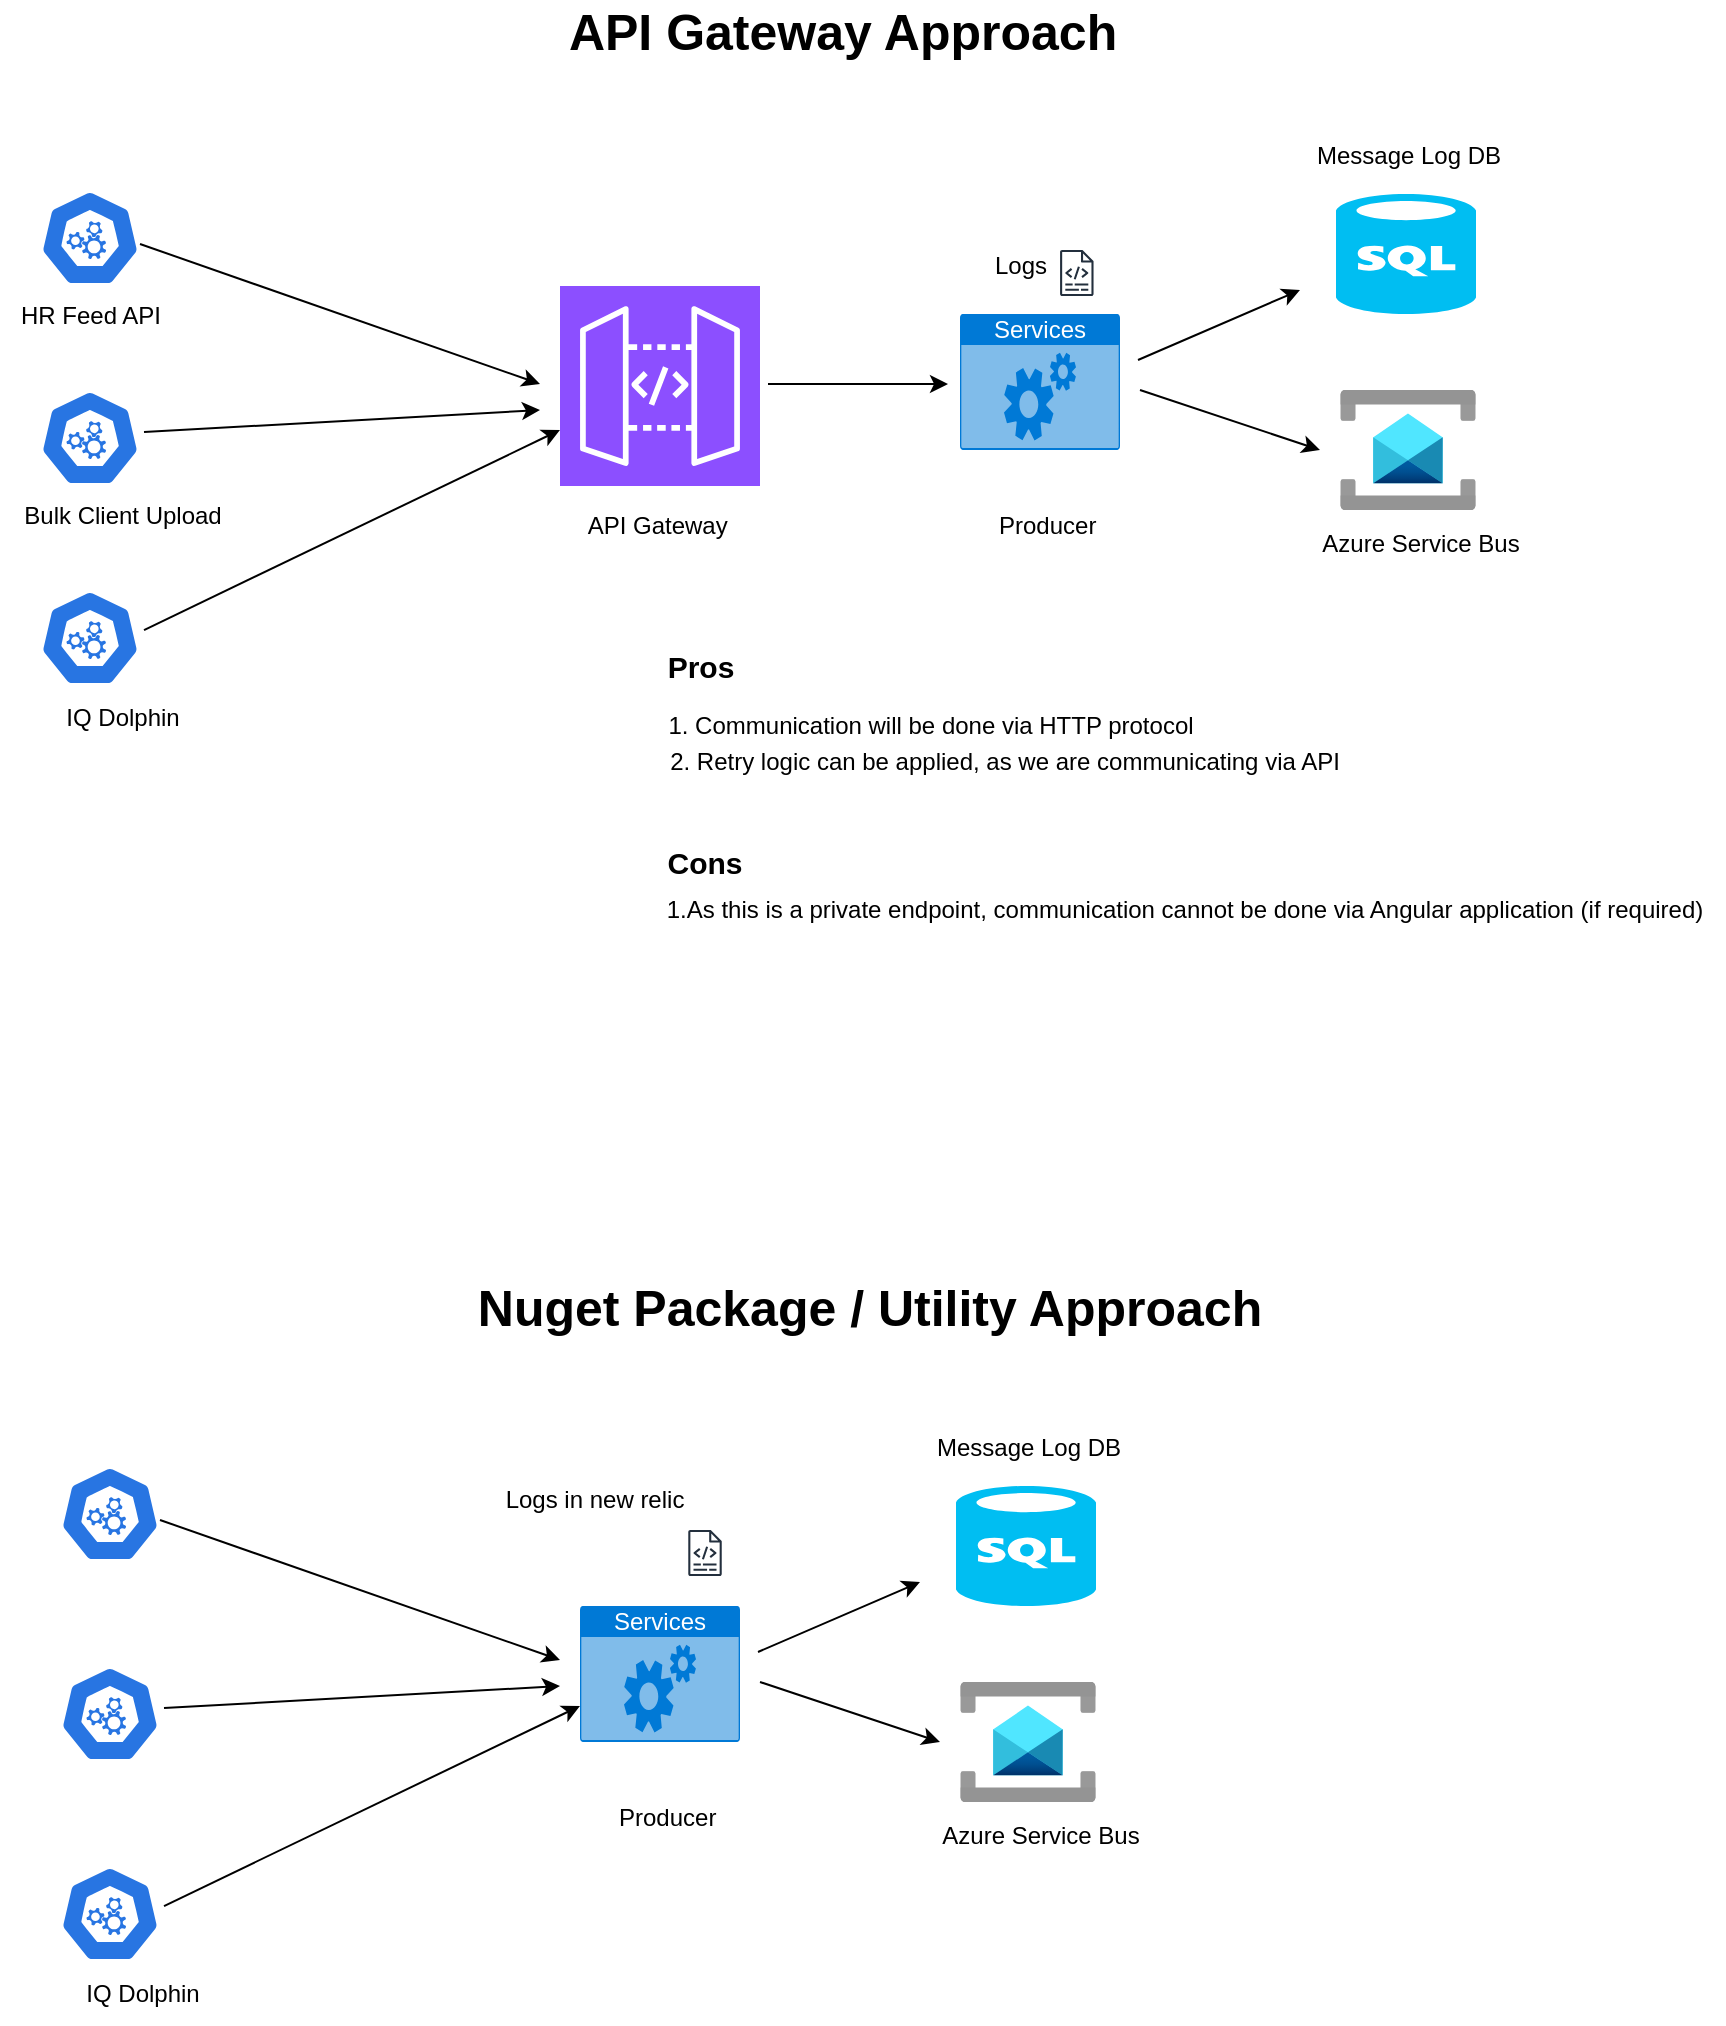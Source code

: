 <mxfile version="23.1.4" type="github">
  <diagram name="Page-1" id="zTyLRDN7jb53dtOWvMF_">
    <mxGraphModel dx="989" dy="509" grid="1" gridSize="10" guides="1" tooltips="1" connect="1" arrows="1" fold="1" page="1" pageScale="1" pageWidth="827" pageHeight="1169" math="0" shadow="0">
      <root>
        <mxCell id="0" />
        <mxCell id="1" parent="0" />
        <mxCell id="ib6bxDoDmYWr2v-HCl_p-1" value="" style="sketch=0;points=[[0,0,0],[0.25,0,0],[0.5,0,0],[0.75,0,0],[1,0,0],[0,1,0],[0.25,1,0],[0.5,1,0],[0.75,1,0],[1,1,0],[0,0.25,0],[0,0.5,0],[0,0.75,0],[1,0.25,0],[1,0.5,0],[1,0.75,0]];outlineConnect=0;fontColor=#232F3E;fillColor=#8C4FFF;strokeColor=#ffffff;dashed=0;verticalLabelPosition=bottom;verticalAlign=top;align=center;html=1;fontSize=12;fontStyle=0;aspect=fixed;shape=mxgraph.aws4.resourceIcon;resIcon=mxgraph.aws4.api_gateway;" vertex="1" parent="1">
          <mxGeometry x="350" y="233" width="100" height="100" as="geometry" />
        </mxCell>
        <mxCell id="ib6bxDoDmYWr2v-HCl_p-2" value="" style="aspect=fixed;sketch=0;html=1;dashed=0;whitespace=wrap;fillColor=#2875E2;strokeColor=#ffffff;points=[[0.005,0.63,0],[0.1,0.2,0],[0.9,0.2,0],[0.5,0,0],[0.995,0.63,0],[0.72,0.99,0],[0.5,1,0],[0.28,0.99,0]];shape=mxgraph.kubernetes.icon2;prIcon=api" vertex="1" parent="1">
          <mxGeometry x="90" y="185" width="50" height="48" as="geometry" />
        </mxCell>
        <mxCell id="ib6bxDoDmYWr2v-HCl_p-3" value="" style="aspect=fixed;sketch=0;html=1;dashed=0;whitespace=wrap;fillColor=#2875E2;strokeColor=#ffffff;points=[[0.005,0.63,0],[0.1,0.2,0],[0.9,0.2,0],[0.5,0,0],[0.995,0.63,0],[0.72,0.99,0],[0.5,1,0],[0.28,0.99,0]];shape=mxgraph.kubernetes.icon2;prIcon=api" vertex="1" parent="1">
          <mxGeometry x="90" y="285" width="50" height="48" as="geometry" />
        </mxCell>
        <mxCell id="ib6bxDoDmYWr2v-HCl_p-4" value="" style="aspect=fixed;sketch=0;html=1;dashed=0;whitespace=wrap;fillColor=#2875E2;strokeColor=#ffffff;points=[[0.005,0.63,0],[0.1,0.2,0],[0.9,0.2,0],[0.5,0,0],[0.995,0.63,0],[0.72,0.99,0],[0.5,1,0],[0.28,0.99,0]];shape=mxgraph.kubernetes.icon2;prIcon=api" vertex="1" parent="1">
          <mxGeometry x="90" y="385" width="50" height="48" as="geometry" />
        </mxCell>
        <mxCell id="ib6bxDoDmYWr2v-HCl_p-5" value="" style="endArrow=classic;html=1;rounded=0;" edge="1" parent="1">
          <mxGeometry width="50" height="50" relative="1" as="geometry">
            <mxPoint x="140" y="212" as="sourcePoint" />
            <mxPoint x="340" y="282" as="targetPoint" />
          </mxGeometry>
        </mxCell>
        <mxCell id="ib6bxDoDmYWr2v-HCl_p-6" value="" style="endArrow=classic;html=1;rounded=0;exitX=1.04;exitY=0.438;exitDx=0;exitDy=0;exitPerimeter=0;" edge="1" parent="1" source="ib6bxDoDmYWr2v-HCl_p-3">
          <mxGeometry width="50" height="50" relative="1" as="geometry">
            <mxPoint x="150" y="225" as="sourcePoint" />
            <mxPoint x="340" y="295" as="targetPoint" />
          </mxGeometry>
        </mxCell>
        <mxCell id="ib6bxDoDmYWr2v-HCl_p-7" value="" style="endArrow=classic;html=1;rounded=0;exitX=1.04;exitY=0.417;exitDx=0;exitDy=0;exitPerimeter=0;" edge="1" parent="1" source="ib6bxDoDmYWr2v-HCl_p-4">
          <mxGeometry width="50" height="50" relative="1" as="geometry">
            <mxPoint x="152" y="316" as="sourcePoint" />
            <mxPoint x="350" y="305" as="targetPoint" />
          </mxGeometry>
        </mxCell>
        <mxCell id="ib6bxDoDmYWr2v-HCl_p-8" value="HR Feed API" style="text;html=1;align=center;verticalAlign=middle;resizable=0;points=[];autosize=1;strokeColor=none;fillColor=none;" vertex="1" parent="1">
          <mxGeometry x="70" y="233" width="90" height="30" as="geometry" />
        </mxCell>
        <mxCell id="ib6bxDoDmYWr2v-HCl_p-9" value="Bulk Client Upload" style="text;html=1;align=center;verticalAlign=middle;resizable=0;points=[];autosize=1;strokeColor=none;fillColor=none;" vertex="1" parent="1">
          <mxGeometry x="71" y="333" width="120" height="30" as="geometry" />
        </mxCell>
        <mxCell id="ib6bxDoDmYWr2v-HCl_p-10" value="IQ Dolphin" style="text;html=1;align=center;verticalAlign=middle;resizable=0;points=[];autosize=1;strokeColor=none;fillColor=none;" vertex="1" parent="1">
          <mxGeometry x="91" y="434" width="80" height="30" as="geometry" />
        </mxCell>
        <mxCell id="ib6bxDoDmYWr2v-HCl_p-11" value="" style="image;aspect=fixed;html=1;points=[];align=center;fontSize=12;image=img/lib/azure2/integration/Service_Bus.svg;" vertex="1" parent="1">
          <mxGeometry x="740" y="285" width="68" height="60" as="geometry" />
        </mxCell>
        <mxCell id="ib6bxDoDmYWr2v-HCl_p-12" value="Services" style="html=1;whiteSpace=wrap;strokeColor=none;fillColor=#0079D6;labelPosition=center;verticalLabelPosition=middle;verticalAlign=top;align=center;fontSize=12;outlineConnect=0;spacingTop=-6;fontColor=#FFFFFF;sketch=0;shape=mxgraph.sitemap.services;" vertex="1" parent="1">
          <mxGeometry x="550" y="247" width="80" height="68" as="geometry" />
        </mxCell>
        <mxCell id="ib6bxDoDmYWr2v-HCl_p-13" value="&amp;nbsp; Producer" style="text;html=1;align=center;verticalAlign=middle;resizable=0;points=[];autosize=1;strokeColor=none;fillColor=none;" vertex="1" parent="1">
          <mxGeometry x="550" y="338" width="80" height="30" as="geometry" />
        </mxCell>
        <mxCell id="ib6bxDoDmYWr2v-HCl_p-14" value="" style="endArrow=classic;html=1;rounded=0;" edge="1" parent="1">
          <mxGeometry width="50" height="50" relative="1" as="geometry">
            <mxPoint x="640" y="285" as="sourcePoint" />
            <mxPoint x="730" y="315" as="targetPoint" />
          </mxGeometry>
        </mxCell>
        <mxCell id="ib6bxDoDmYWr2v-HCl_p-15" value="" style="endArrow=classic;html=1;rounded=0;" edge="1" parent="1">
          <mxGeometry width="50" height="50" relative="1" as="geometry">
            <mxPoint x="454" y="282" as="sourcePoint" />
            <mxPoint x="544" y="282" as="targetPoint" />
          </mxGeometry>
        </mxCell>
        <mxCell id="ib6bxDoDmYWr2v-HCl_p-16" value="API Gateway&amp;nbsp;" style="text;html=1;align=center;verticalAlign=middle;resizable=0;points=[];autosize=1;strokeColor=none;fillColor=none;" vertex="1" parent="1">
          <mxGeometry x="350" y="338" width="100" height="30" as="geometry" />
        </mxCell>
        <mxCell id="ib6bxDoDmYWr2v-HCl_p-17" value="Azure Service Bus" style="text;html=1;align=center;verticalAlign=middle;resizable=0;points=[];autosize=1;strokeColor=none;fillColor=none;" vertex="1" parent="1">
          <mxGeometry x="720" y="347" width="120" height="30" as="geometry" />
        </mxCell>
        <mxCell id="ib6bxDoDmYWr2v-HCl_p-18" value="" style="verticalLabelPosition=bottom;html=1;verticalAlign=top;align=center;strokeColor=none;fillColor=#00BEF2;shape=mxgraph.azure.sql_database;" vertex="1" parent="1">
          <mxGeometry x="738" y="187" width="70" height="60" as="geometry" />
        </mxCell>
        <mxCell id="ib6bxDoDmYWr2v-HCl_p-19" value="" style="endArrow=classic;html=1;rounded=0;" edge="1" parent="1">
          <mxGeometry width="50" height="50" relative="1" as="geometry">
            <mxPoint x="639" y="270" as="sourcePoint" />
            <mxPoint x="720" y="235" as="targetPoint" />
          </mxGeometry>
        </mxCell>
        <mxCell id="ib6bxDoDmYWr2v-HCl_p-21" value="Message Log DB" style="text;html=1;align=center;verticalAlign=middle;resizable=0;points=[];autosize=1;strokeColor=none;fillColor=none;" vertex="1" parent="1">
          <mxGeometry x="714" y="153" width="120" height="30" as="geometry" />
        </mxCell>
        <mxCell id="ib6bxDoDmYWr2v-HCl_p-22" value="API Gateway Approach&amp;nbsp;" style="text;html=1;align=center;verticalAlign=middle;whiteSpace=wrap;rounded=0;fontStyle=1;fontSize=25;" vertex="1" parent="1">
          <mxGeometry x="290" y="90" width="410" height="30" as="geometry" />
        </mxCell>
        <mxCell id="ib6bxDoDmYWr2v-HCl_p-24" value="" style="aspect=fixed;sketch=0;html=1;dashed=0;whitespace=wrap;fillColor=#2875E2;strokeColor=#ffffff;points=[[0.005,0.63,0],[0.1,0.2,0],[0.9,0.2,0],[0.5,0,0],[0.995,0.63,0],[0.72,0.99,0],[0.5,1,0],[0.28,0.99,0]];shape=mxgraph.kubernetes.icon2;prIcon=api" vertex="1" parent="1">
          <mxGeometry x="100" y="823" width="50" height="48" as="geometry" />
        </mxCell>
        <mxCell id="ib6bxDoDmYWr2v-HCl_p-25" value="" style="aspect=fixed;sketch=0;html=1;dashed=0;whitespace=wrap;fillColor=#2875E2;strokeColor=#ffffff;points=[[0.005,0.63,0],[0.1,0.2,0],[0.9,0.2,0],[0.5,0,0],[0.995,0.63,0],[0.72,0.99,0],[0.5,1,0],[0.28,0.99,0]];shape=mxgraph.kubernetes.icon2;prIcon=api" vertex="1" parent="1">
          <mxGeometry x="100" y="923" width="50" height="48" as="geometry" />
        </mxCell>
        <mxCell id="ib6bxDoDmYWr2v-HCl_p-26" value="" style="aspect=fixed;sketch=0;html=1;dashed=0;whitespace=wrap;fillColor=#2875E2;strokeColor=#ffffff;points=[[0.005,0.63,0],[0.1,0.2,0],[0.9,0.2,0],[0.5,0,0],[0.995,0.63,0],[0.72,0.99,0],[0.5,1,0],[0.28,0.99,0]];shape=mxgraph.kubernetes.icon2;prIcon=api" vertex="1" parent="1">
          <mxGeometry x="100" y="1023" width="50" height="48" as="geometry" />
        </mxCell>
        <mxCell id="ib6bxDoDmYWr2v-HCl_p-27" value="" style="endArrow=classic;html=1;rounded=0;" edge="1" parent="1">
          <mxGeometry width="50" height="50" relative="1" as="geometry">
            <mxPoint x="150" y="850" as="sourcePoint" />
            <mxPoint x="350" y="920" as="targetPoint" />
          </mxGeometry>
        </mxCell>
        <mxCell id="ib6bxDoDmYWr2v-HCl_p-28" value="" style="endArrow=classic;html=1;rounded=0;exitX=1.04;exitY=0.438;exitDx=0;exitDy=0;exitPerimeter=0;" edge="1" parent="1" source="ib6bxDoDmYWr2v-HCl_p-25">
          <mxGeometry width="50" height="50" relative="1" as="geometry">
            <mxPoint x="160" y="863" as="sourcePoint" />
            <mxPoint x="350" y="933" as="targetPoint" />
          </mxGeometry>
        </mxCell>
        <mxCell id="ib6bxDoDmYWr2v-HCl_p-29" value="" style="endArrow=classic;html=1;rounded=0;exitX=1.04;exitY=0.417;exitDx=0;exitDy=0;exitPerimeter=0;" edge="1" parent="1" source="ib6bxDoDmYWr2v-HCl_p-26">
          <mxGeometry width="50" height="50" relative="1" as="geometry">
            <mxPoint x="162" y="954" as="sourcePoint" />
            <mxPoint x="360" y="943" as="targetPoint" />
          </mxGeometry>
        </mxCell>
        <mxCell id="ib6bxDoDmYWr2v-HCl_p-30" value="IQ Dolphin" style="text;html=1;align=center;verticalAlign=middle;resizable=0;points=[];autosize=1;strokeColor=none;fillColor=none;" vertex="1" parent="1">
          <mxGeometry x="101" y="1072" width="80" height="30" as="geometry" />
        </mxCell>
        <mxCell id="ib6bxDoDmYWr2v-HCl_p-31" value="" style="image;aspect=fixed;html=1;points=[];align=center;fontSize=12;image=img/lib/azure2/integration/Service_Bus.svg;" vertex="1" parent="1">
          <mxGeometry x="550" y="931" width="68" height="60" as="geometry" />
        </mxCell>
        <mxCell id="ib6bxDoDmYWr2v-HCl_p-32" value="Services" style="html=1;whiteSpace=wrap;strokeColor=none;fillColor=#0079D6;labelPosition=center;verticalLabelPosition=middle;verticalAlign=top;align=center;fontSize=12;outlineConnect=0;spacingTop=-6;fontColor=#FFFFFF;sketch=0;shape=mxgraph.sitemap.services;" vertex="1" parent="1">
          <mxGeometry x="360" y="893" width="80" height="68" as="geometry" />
        </mxCell>
        <mxCell id="ib6bxDoDmYWr2v-HCl_p-33" value="&amp;nbsp; Producer" style="text;html=1;align=center;verticalAlign=middle;resizable=0;points=[];autosize=1;strokeColor=none;fillColor=none;" vertex="1" parent="1">
          <mxGeometry x="360" y="984" width="80" height="30" as="geometry" />
        </mxCell>
        <mxCell id="ib6bxDoDmYWr2v-HCl_p-34" value="" style="endArrow=classic;html=1;rounded=0;" edge="1" parent="1">
          <mxGeometry width="50" height="50" relative="1" as="geometry">
            <mxPoint x="450" y="931" as="sourcePoint" />
            <mxPoint x="540" y="961" as="targetPoint" />
          </mxGeometry>
        </mxCell>
        <mxCell id="ib6bxDoDmYWr2v-HCl_p-37" value="Azure Service Bus" style="text;html=1;align=center;verticalAlign=middle;resizable=0;points=[];autosize=1;strokeColor=none;fillColor=none;" vertex="1" parent="1">
          <mxGeometry x="530" y="993" width="120" height="30" as="geometry" />
        </mxCell>
        <mxCell id="ib6bxDoDmYWr2v-HCl_p-38" value="" style="verticalLabelPosition=bottom;html=1;verticalAlign=top;align=center;strokeColor=none;fillColor=#00BEF2;shape=mxgraph.azure.sql_database;" vertex="1" parent="1">
          <mxGeometry x="548" y="833" width="70" height="60" as="geometry" />
        </mxCell>
        <mxCell id="ib6bxDoDmYWr2v-HCl_p-39" value="" style="endArrow=classic;html=1;rounded=0;" edge="1" parent="1">
          <mxGeometry width="50" height="50" relative="1" as="geometry">
            <mxPoint x="449" y="916" as="sourcePoint" />
            <mxPoint x="530" y="881" as="targetPoint" />
          </mxGeometry>
        </mxCell>
        <mxCell id="ib6bxDoDmYWr2v-HCl_p-40" value="Message Log DB" style="text;html=1;align=center;verticalAlign=middle;resizable=0;points=[];autosize=1;strokeColor=none;fillColor=none;" vertex="1" parent="1">
          <mxGeometry x="524" y="799" width="120" height="30" as="geometry" />
        </mxCell>
        <mxCell id="ib6bxDoDmYWr2v-HCl_p-41" value="Nuget Package / Utility Approach" style="text;html=1;align=center;verticalAlign=middle;whiteSpace=wrap;rounded=0;fontStyle=1;fontSize=25;" vertex="1" parent="1">
          <mxGeometry x="300" y="728" width="410" height="30" as="geometry" />
        </mxCell>
        <mxCell id="ib6bxDoDmYWr2v-HCl_p-49" value="Logs&lt;br&gt;" style="text;html=1;align=center;verticalAlign=middle;resizable=0;points=[];autosize=1;strokeColor=none;fillColor=none;" vertex="1" parent="1">
          <mxGeometry x="555" y="208" width="50" height="30" as="geometry" />
        </mxCell>
        <mxCell id="ib6bxDoDmYWr2v-HCl_p-50" value="" style="sketch=0;outlineConnect=0;fontColor=#232F3E;gradientColor=none;fillColor=#232F3D;strokeColor=none;dashed=0;verticalLabelPosition=bottom;verticalAlign=top;align=center;html=1;fontSize=12;fontStyle=0;aspect=fixed;pointerEvents=1;shape=mxgraph.aws4.logs;" vertex="1" parent="1">
          <mxGeometry x="600" y="215" width="16.81" height="23" as="geometry" />
        </mxCell>
        <mxCell id="ib6bxDoDmYWr2v-HCl_p-51" value="Logs in new relic" style="text;html=1;align=center;verticalAlign=middle;resizable=0;points=[];autosize=1;strokeColor=none;fillColor=none;" vertex="1" parent="1">
          <mxGeometry x="312" y="825" width="110" height="30" as="geometry" />
        </mxCell>
        <mxCell id="ib6bxDoDmYWr2v-HCl_p-52" value="" style="sketch=0;outlineConnect=0;fontColor=#232F3E;gradientColor=none;fillColor=#232F3D;strokeColor=none;dashed=0;verticalLabelPosition=bottom;verticalAlign=top;align=center;html=1;fontSize=12;fontStyle=0;aspect=fixed;pointerEvents=1;shape=mxgraph.aws4.logs;" vertex="1" parent="1">
          <mxGeometry x="414.1" y="855" width="16.81" height="23" as="geometry" />
        </mxCell>
        <mxCell id="ib6bxDoDmYWr2v-HCl_p-53" value="Pros" style="text;html=1;align=center;verticalAlign=middle;resizable=0;points=[];autosize=1;strokeColor=none;fillColor=none;fontSize=15;fontStyle=1" vertex="1" parent="1">
          <mxGeometry x="390" y="408" width="60" height="30" as="geometry" />
        </mxCell>
        <mxCell id="ib6bxDoDmYWr2v-HCl_p-56" value="1. Communication will be done via HTTP protocol&lt;br&gt;" style="text;html=1;align=center;verticalAlign=middle;resizable=0;points=[];autosize=1;strokeColor=none;fillColor=none;" vertex="1" parent="1">
          <mxGeometry x="390" y="438" width="290" height="30" as="geometry" />
        </mxCell>
        <mxCell id="ib6bxDoDmYWr2v-HCl_p-57" value="2. Retry logic can be applied, as we are communicating via API" style="text;html=1;align=center;verticalAlign=middle;resizable=0;points=[];autosize=1;strokeColor=none;fillColor=none;" vertex="1" parent="1">
          <mxGeometry x="392" y="456" width="360" height="30" as="geometry" />
        </mxCell>
        <mxCell id="ib6bxDoDmYWr2v-HCl_p-58" value="Cons" style="text;html=1;align=center;verticalAlign=middle;resizable=0;points=[];autosize=1;strokeColor=none;fillColor=none;fontSize=15;fontStyle=1" vertex="1" parent="1">
          <mxGeometry x="392" y="506" width="60" height="30" as="geometry" />
        </mxCell>
        <mxCell id="ib6bxDoDmYWr2v-HCl_p-59" value="1.As this is a private endpoint, communication cannot be done via Angular application (if required)" style="text;html=1;align=center;verticalAlign=middle;resizable=0;points=[];autosize=1;strokeColor=none;fillColor=none;" vertex="1" parent="1">
          <mxGeometry x="392" y="530" width="540" height="30" as="geometry" />
        </mxCell>
      </root>
    </mxGraphModel>
  </diagram>
</mxfile>
